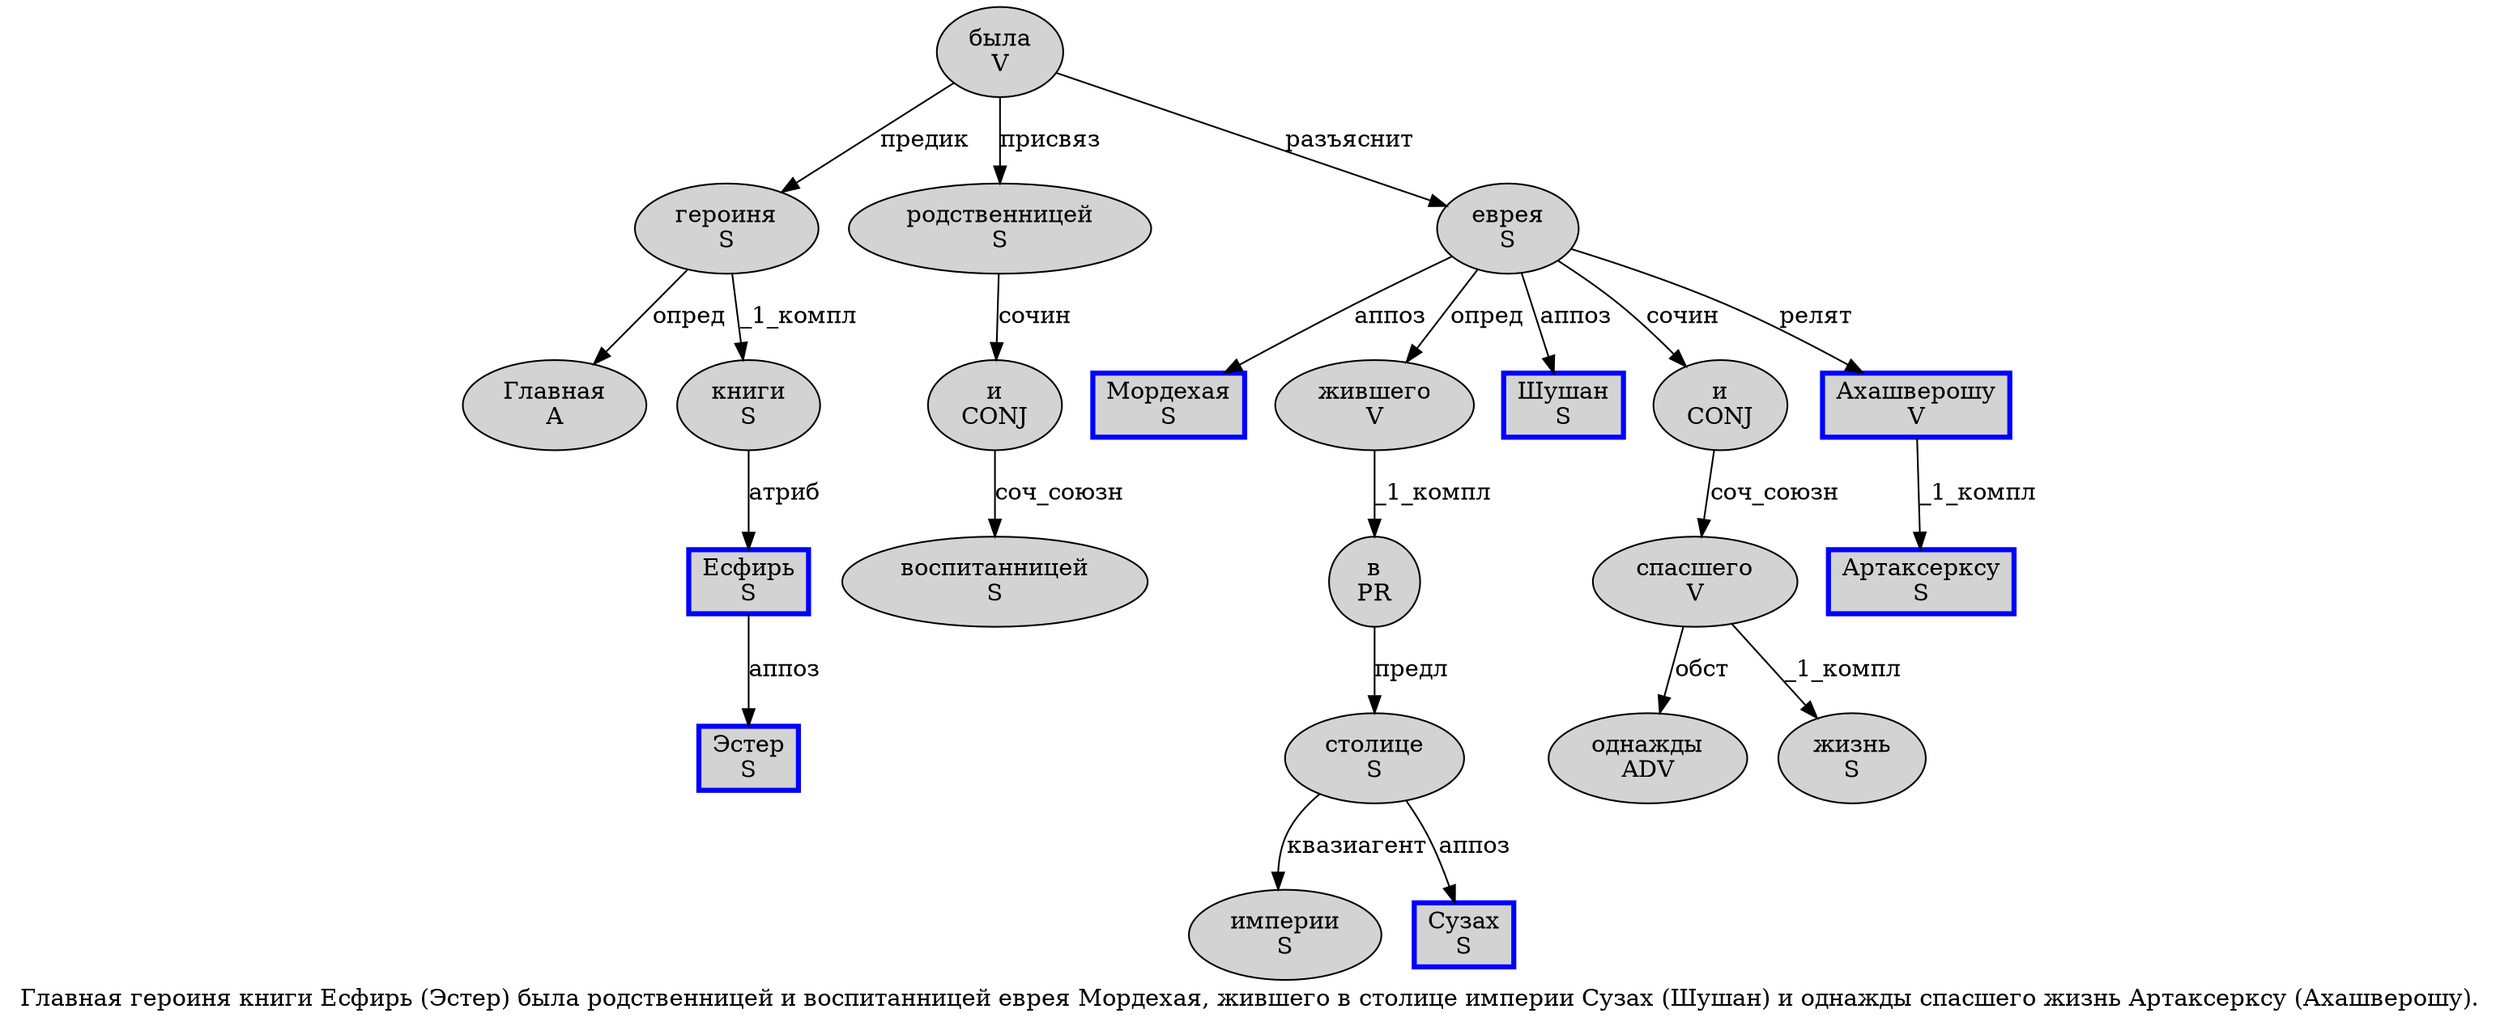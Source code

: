 digraph SENTENCE_406 {
	graph [label="Главная героиня книги Есфирь (Эстер) была родственницей и воспитанницей еврея Мордехая, жившего в столице империи Сузах (Шушан) и однажды спасшего жизнь Артаксерксу (Ахашверошу)."]
	node [style=filled]
		0 [label="Главная
A" color="" fillcolor=lightgray penwidth=1 shape=ellipse]
		1 [label="героиня
S" color="" fillcolor=lightgray penwidth=1 shape=ellipse]
		2 [label="книги
S" color="" fillcolor=lightgray penwidth=1 shape=ellipse]
		3 [label="Есфирь
S" color=blue fillcolor=lightgray penwidth=3 shape=box]
		5 [label="Эстер
S" color=blue fillcolor=lightgray penwidth=3 shape=box]
		7 [label="была
V" color="" fillcolor=lightgray penwidth=1 shape=ellipse]
		8 [label="родственницей
S" color="" fillcolor=lightgray penwidth=1 shape=ellipse]
		9 [label="и
CONJ" color="" fillcolor=lightgray penwidth=1 shape=ellipse]
		10 [label="воспитанницей
S" color="" fillcolor=lightgray penwidth=1 shape=ellipse]
		11 [label="еврея
S" color="" fillcolor=lightgray penwidth=1 shape=ellipse]
		12 [label="Мордехая
S" color=blue fillcolor=lightgray penwidth=3 shape=box]
		14 [label="жившего
V" color="" fillcolor=lightgray penwidth=1 shape=ellipse]
		15 [label="в
PR" color="" fillcolor=lightgray penwidth=1 shape=ellipse]
		16 [label="столице
S" color="" fillcolor=lightgray penwidth=1 shape=ellipse]
		17 [label="империи
S" color="" fillcolor=lightgray penwidth=1 shape=ellipse]
		18 [label="Сузах
S" color=blue fillcolor=lightgray penwidth=3 shape=box]
		20 [label="Шушан
S" color=blue fillcolor=lightgray penwidth=3 shape=box]
		22 [label="и
CONJ" color="" fillcolor=lightgray penwidth=1 shape=ellipse]
		23 [label="однажды
ADV" color="" fillcolor=lightgray penwidth=1 shape=ellipse]
		24 [label="спасшего
V" color="" fillcolor=lightgray penwidth=1 shape=ellipse]
		25 [label="жизнь
S" color="" fillcolor=lightgray penwidth=1 shape=ellipse]
		26 [label="Артаксерксу
S" color=blue fillcolor=lightgray penwidth=3 shape=box]
		28 [label="Ахашверошу
V" color=blue fillcolor=lightgray penwidth=3 shape=box]
			16 -> 17 [label="квазиагент"]
			16 -> 18 [label="аппоз"]
			8 -> 9 [label="сочин"]
			14 -> 15 [label="_1_компл"]
			3 -> 5 [label="аппоз"]
			24 -> 23 [label="обст"]
			24 -> 25 [label="_1_компл"]
			7 -> 1 [label="предик"]
			7 -> 8 [label="присвяз"]
			7 -> 11 [label="разъяснит"]
			11 -> 12 [label="аппоз"]
			11 -> 14 [label="опред"]
			11 -> 20 [label="аппоз"]
			11 -> 22 [label="сочин"]
			11 -> 28 [label="релят"]
			9 -> 10 [label="соч_союзн"]
			1 -> 0 [label="опред"]
			1 -> 2 [label="_1_компл"]
			22 -> 24 [label="соч_союзн"]
			2 -> 3 [label="атриб"]
			28 -> 26 [label="_1_компл"]
			15 -> 16 [label="предл"]
}